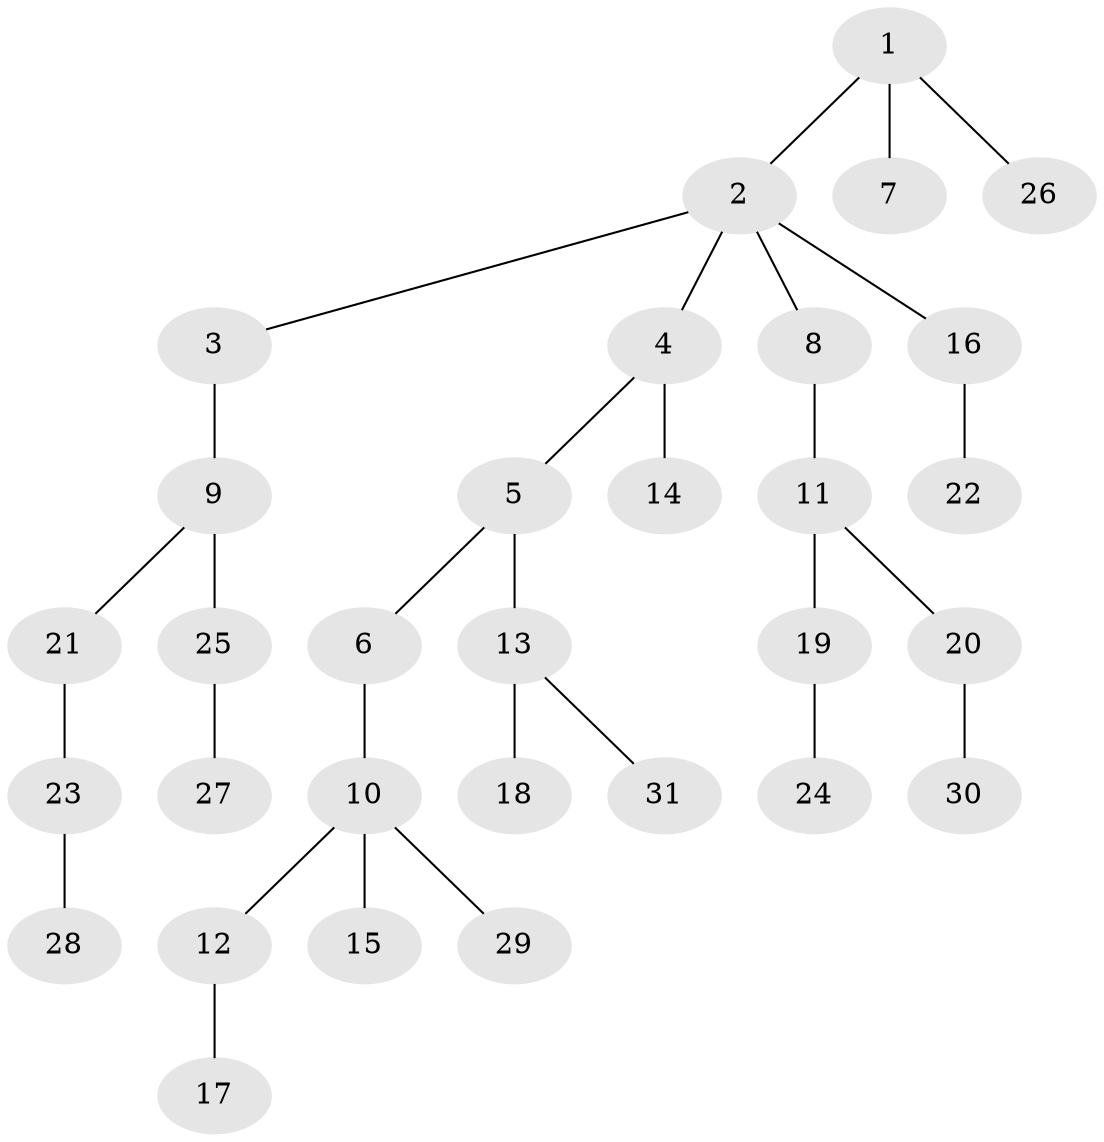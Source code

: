 // original degree distribution, {3: 0.1694915254237288, 6: 0.01694915254237288, 4: 0.0847457627118644, 1: 0.4915254237288136, 2: 0.22033898305084745, 5: 0.01694915254237288}
// Generated by graph-tools (version 1.1) at 2025/51/03/04/25 22:51:51]
// undirected, 31 vertices, 30 edges
graph export_dot {
  node [color=gray90,style=filled];
  1;
  2;
  3;
  4;
  5;
  6;
  7;
  8;
  9;
  10;
  11;
  12;
  13;
  14;
  15;
  16;
  17;
  18;
  19;
  20;
  21;
  22;
  23;
  24;
  25;
  26;
  27;
  28;
  29;
  30;
  31;
  1 -- 2 [weight=1.0];
  1 -- 7 [weight=3.0];
  1 -- 26 [weight=1.0];
  2 -- 3 [weight=1.0];
  2 -- 4 [weight=1.0];
  2 -- 8 [weight=1.0];
  2 -- 16 [weight=1.0];
  3 -- 9 [weight=2.0];
  4 -- 5 [weight=1.0];
  4 -- 14 [weight=1.0];
  5 -- 6 [weight=1.0];
  5 -- 13 [weight=1.0];
  6 -- 10 [weight=1.0];
  8 -- 11 [weight=2.0];
  9 -- 21 [weight=1.0];
  9 -- 25 [weight=1.0];
  10 -- 12 [weight=1.0];
  10 -- 15 [weight=1.0];
  10 -- 29 [weight=1.0];
  11 -- 19 [weight=1.0];
  11 -- 20 [weight=1.0];
  12 -- 17 [weight=1.0];
  13 -- 18 [weight=1.0];
  13 -- 31 [weight=1.0];
  16 -- 22 [weight=1.0];
  19 -- 24 [weight=2.0];
  20 -- 30 [weight=1.0];
  21 -- 23 [weight=1.0];
  23 -- 28 [weight=1.0];
  25 -- 27 [weight=1.0];
}
